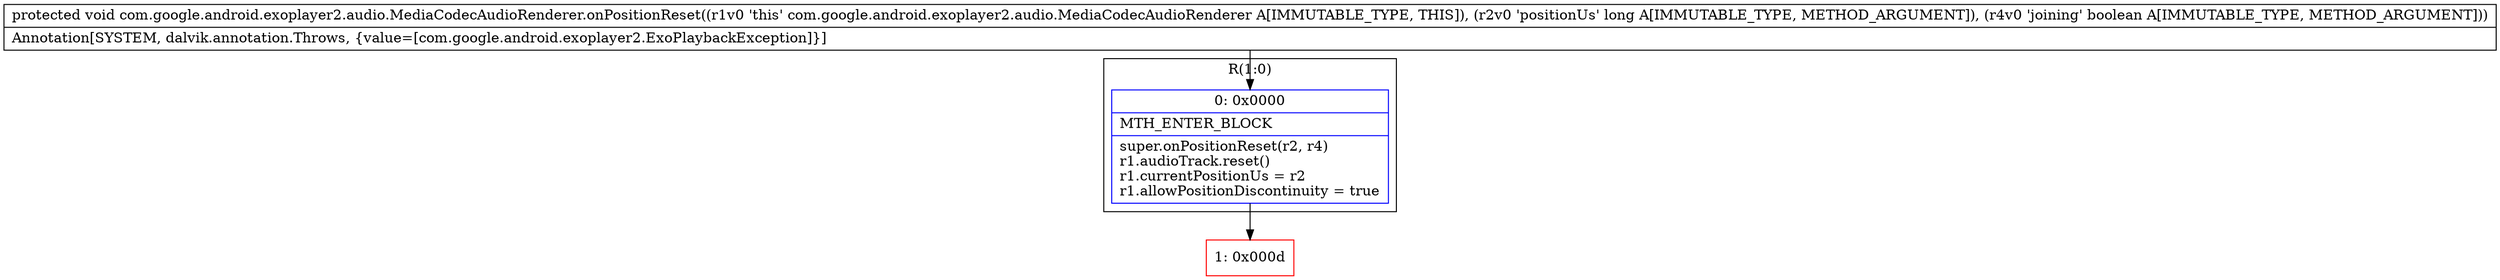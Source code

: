 digraph "CFG forcom.google.android.exoplayer2.audio.MediaCodecAudioRenderer.onPositionReset(JZ)V" {
subgraph cluster_Region_881818367 {
label = "R(1:0)";
node [shape=record,color=blue];
Node_0 [shape=record,label="{0\:\ 0x0000|MTH_ENTER_BLOCK\l|super.onPositionReset(r2, r4)\lr1.audioTrack.reset()\lr1.currentPositionUs = r2\lr1.allowPositionDiscontinuity = true\l}"];
}
Node_1 [shape=record,color=red,label="{1\:\ 0x000d}"];
MethodNode[shape=record,label="{protected void com.google.android.exoplayer2.audio.MediaCodecAudioRenderer.onPositionReset((r1v0 'this' com.google.android.exoplayer2.audio.MediaCodecAudioRenderer A[IMMUTABLE_TYPE, THIS]), (r2v0 'positionUs' long A[IMMUTABLE_TYPE, METHOD_ARGUMENT]), (r4v0 'joining' boolean A[IMMUTABLE_TYPE, METHOD_ARGUMENT]))  | Annotation[SYSTEM, dalvik.annotation.Throws, \{value=[com.google.android.exoplayer2.ExoPlaybackException]\}]\l}"];
MethodNode -> Node_0;
Node_0 -> Node_1;
}

